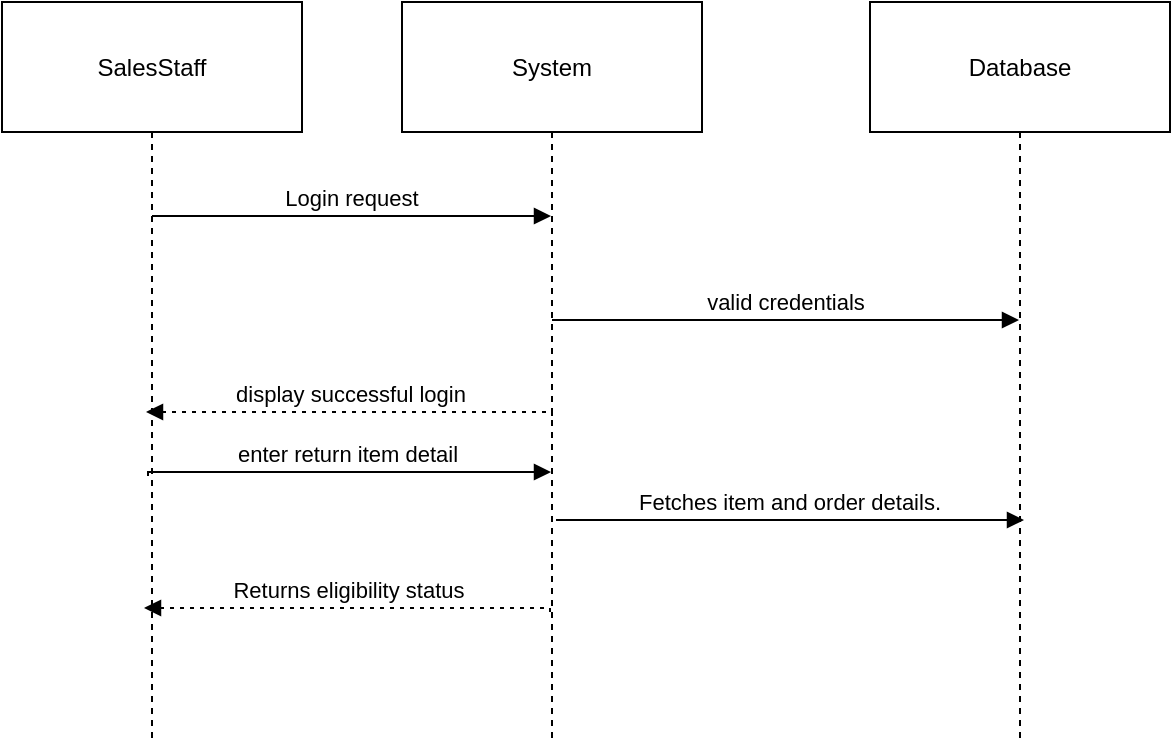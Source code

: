 <mxfile version="24.7.17">
  <diagram id="an_TNU-hqiVAyvL21LpJ" name="Page-1">
    <mxGraphModel dx="1235" dy="665" grid="0" gridSize="10" guides="1" tooltips="1" connect="1" arrows="1" fold="1" page="1" pageScale="1" pageWidth="1100" pageHeight="850" math="0" shadow="0">
      <root>
        <mxCell id="0" />
        <mxCell id="1" parent="0" />
        <mxCell id="2" value="SalesStaff" style="shape=umlLifeline;perimeter=lifelinePerimeter;whiteSpace=wrap;container=1;dropTarget=0;collapsible=0;recursiveResize=0;outlineConnect=0;portConstraint=eastwest;newEdgeStyle={&quot;edgeStyle&quot;:&quot;elbowEdgeStyle&quot;,&quot;elbow&quot;:&quot;vertical&quot;,&quot;curved&quot;:0,&quot;rounded&quot;:0};size=65;" parent="1" vertex="1">
          <mxGeometry width="150" height="368" as="geometry" />
        </mxCell>
        <mxCell id="3" value="System" style="shape=umlLifeline;perimeter=lifelinePerimeter;whiteSpace=wrap;container=1;dropTarget=0;collapsible=0;recursiveResize=0;outlineConnect=0;portConstraint=eastwest;newEdgeStyle={&quot;edgeStyle&quot;:&quot;elbowEdgeStyle&quot;,&quot;elbow&quot;:&quot;vertical&quot;,&quot;curved&quot;:0,&quot;rounded&quot;:0};size=65;" parent="1" vertex="1">
          <mxGeometry x="200" width="150" height="368" as="geometry" />
        </mxCell>
        <mxCell id="4" value="Database" style="shape=umlLifeline;perimeter=lifelinePerimeter;whiteSpace=wrap;container=1;dropTarget=0;collapsible=0;recursiveResize=0;outlineConnect=0;portConstraint=eastwest;newEdgeStyle={&quot;edgeStyle&quot;:&quot;elbowEdgeStyle&quot;,&quot;elbow&quot;:&quot;vertical&quot;,&quot;curved&quot;:0,&quot;rounded&quot;:0};size=65;" parent="1" vertex="1">
          <mxGeometry x="434" width="150" height="368" as="geometry" />
        </mxCell>
        <mxCell id="5" value="Login request" style="verticalAlign=bottom;edgeStyle=elbowEdgeStyle;elbow=vertical;curved=0;rounded=0;endArrow=block;" parent="1" source="2" target="3" edge="1">
          <mxGeometry relative="1" as="geometry">
            <Array as="points">
              <mxPoint x="184" y="107" />
            </Array>
          </mxGeometry>
        </mxCell>
        <mxCell id="6" value="valid credentials" style="verticalAlign=bottom;edgeStyle=elbowEdgeStyle;elbow=vertical;curved=0;rounded=0;endArrow=block;" parent="1" source="3" target="4" edge="1">
          <mxGeometry relative="1" as="geometry">
            <Array as="points">
              <mxPoint x="401" y="159" />
            </Array>
            <mxPoint as="offset" />
          </mxGeometry>
        </mxCell>
        <mxCell id="7" value="display successful login" style="verticalAlign=bottom;edgeStyle=elbowEdgeStyle;elbow=vertical;curved=0;rounded=0;dashed=1;dashPattern=2 3;endArrow=block;" parent="1" edge="1">
          <mxGeometry relative="1" as="geometry">
            <Array as="points">
              <mxPoint x="178.5" y="205" />
            </Array>
            <mxPoint x="275" y="207" as="sourcePoint" />
            <mxPoint x="72" y="205" as="targetPoint" />
          </mxGeometry>
        </mxCell>
        <mxCell id="bscMiYBIlOxj4K8GLr7e-8" value="enter return item detail" style="verticalAlign=bottom;edgeStyle=elbowEdgeStyle;elbow=vertical;curved=0;rounded=0;endArrow=block;" edge="1" parent="1" target="3">
          <mxGeometry relative="1" as="geometry">
            <Array as="points">
              <mxPoint x="177" y="235" />
            </Array>
            <mxPoint x="73" y="237" as="sourcePoint" />
            <mxPoint x="285" y="235" as="targetPoint" />
            <mxPoint as="offset" />
          </mxGeometry>
        </mxCell>
        <mxCell id="bscMiYBIlOxj4K8GLr7e-9" value="Fetches item and order details." style="verticalAlign=bottom;edgeStyle=elbowEdgeStyle;elbow=vertical;curved=0;rounded=0;endArrow=block;" edge="1" parent="1">
          <mxGeometry relative="1" as="geometry">
            <Array as="points">
              <mxPoint x="403" y="259" />
            </Array>
            <mxPoint x="277" y="259" as="sourcePoint" />
            <mxPoint x="511" y="259" as="targetPoint" />
            <mxPoint as="offset" />
          </mxGeometry>
        </mxCell>
        <mxCell id="bscMiYBIlOxj4K8GLr7e-11" value="Returns eligibility status" style="verticalAlign=bottom;edgeStyle=elbowEdgeStyle;elbow=vertical;curved=0;rounded=0;dashed=1;dashPattern=2 3;endArrow=block;" edge="1" parent="1">
          <mxGeometry relative="1" as="geometry">
            <Array as="points">
              <mxPoint x="177.5" y="303" />
            </Array>
            <mxPoint x="274" y="305" as="sourcePoint" />
            <mxPoint x="71" y="303" as="targetPoint" />
          </mxGeometry>
        </mxCell>
      </root>
    </mxGraphModel>
  </diagram>
</mxfile>
